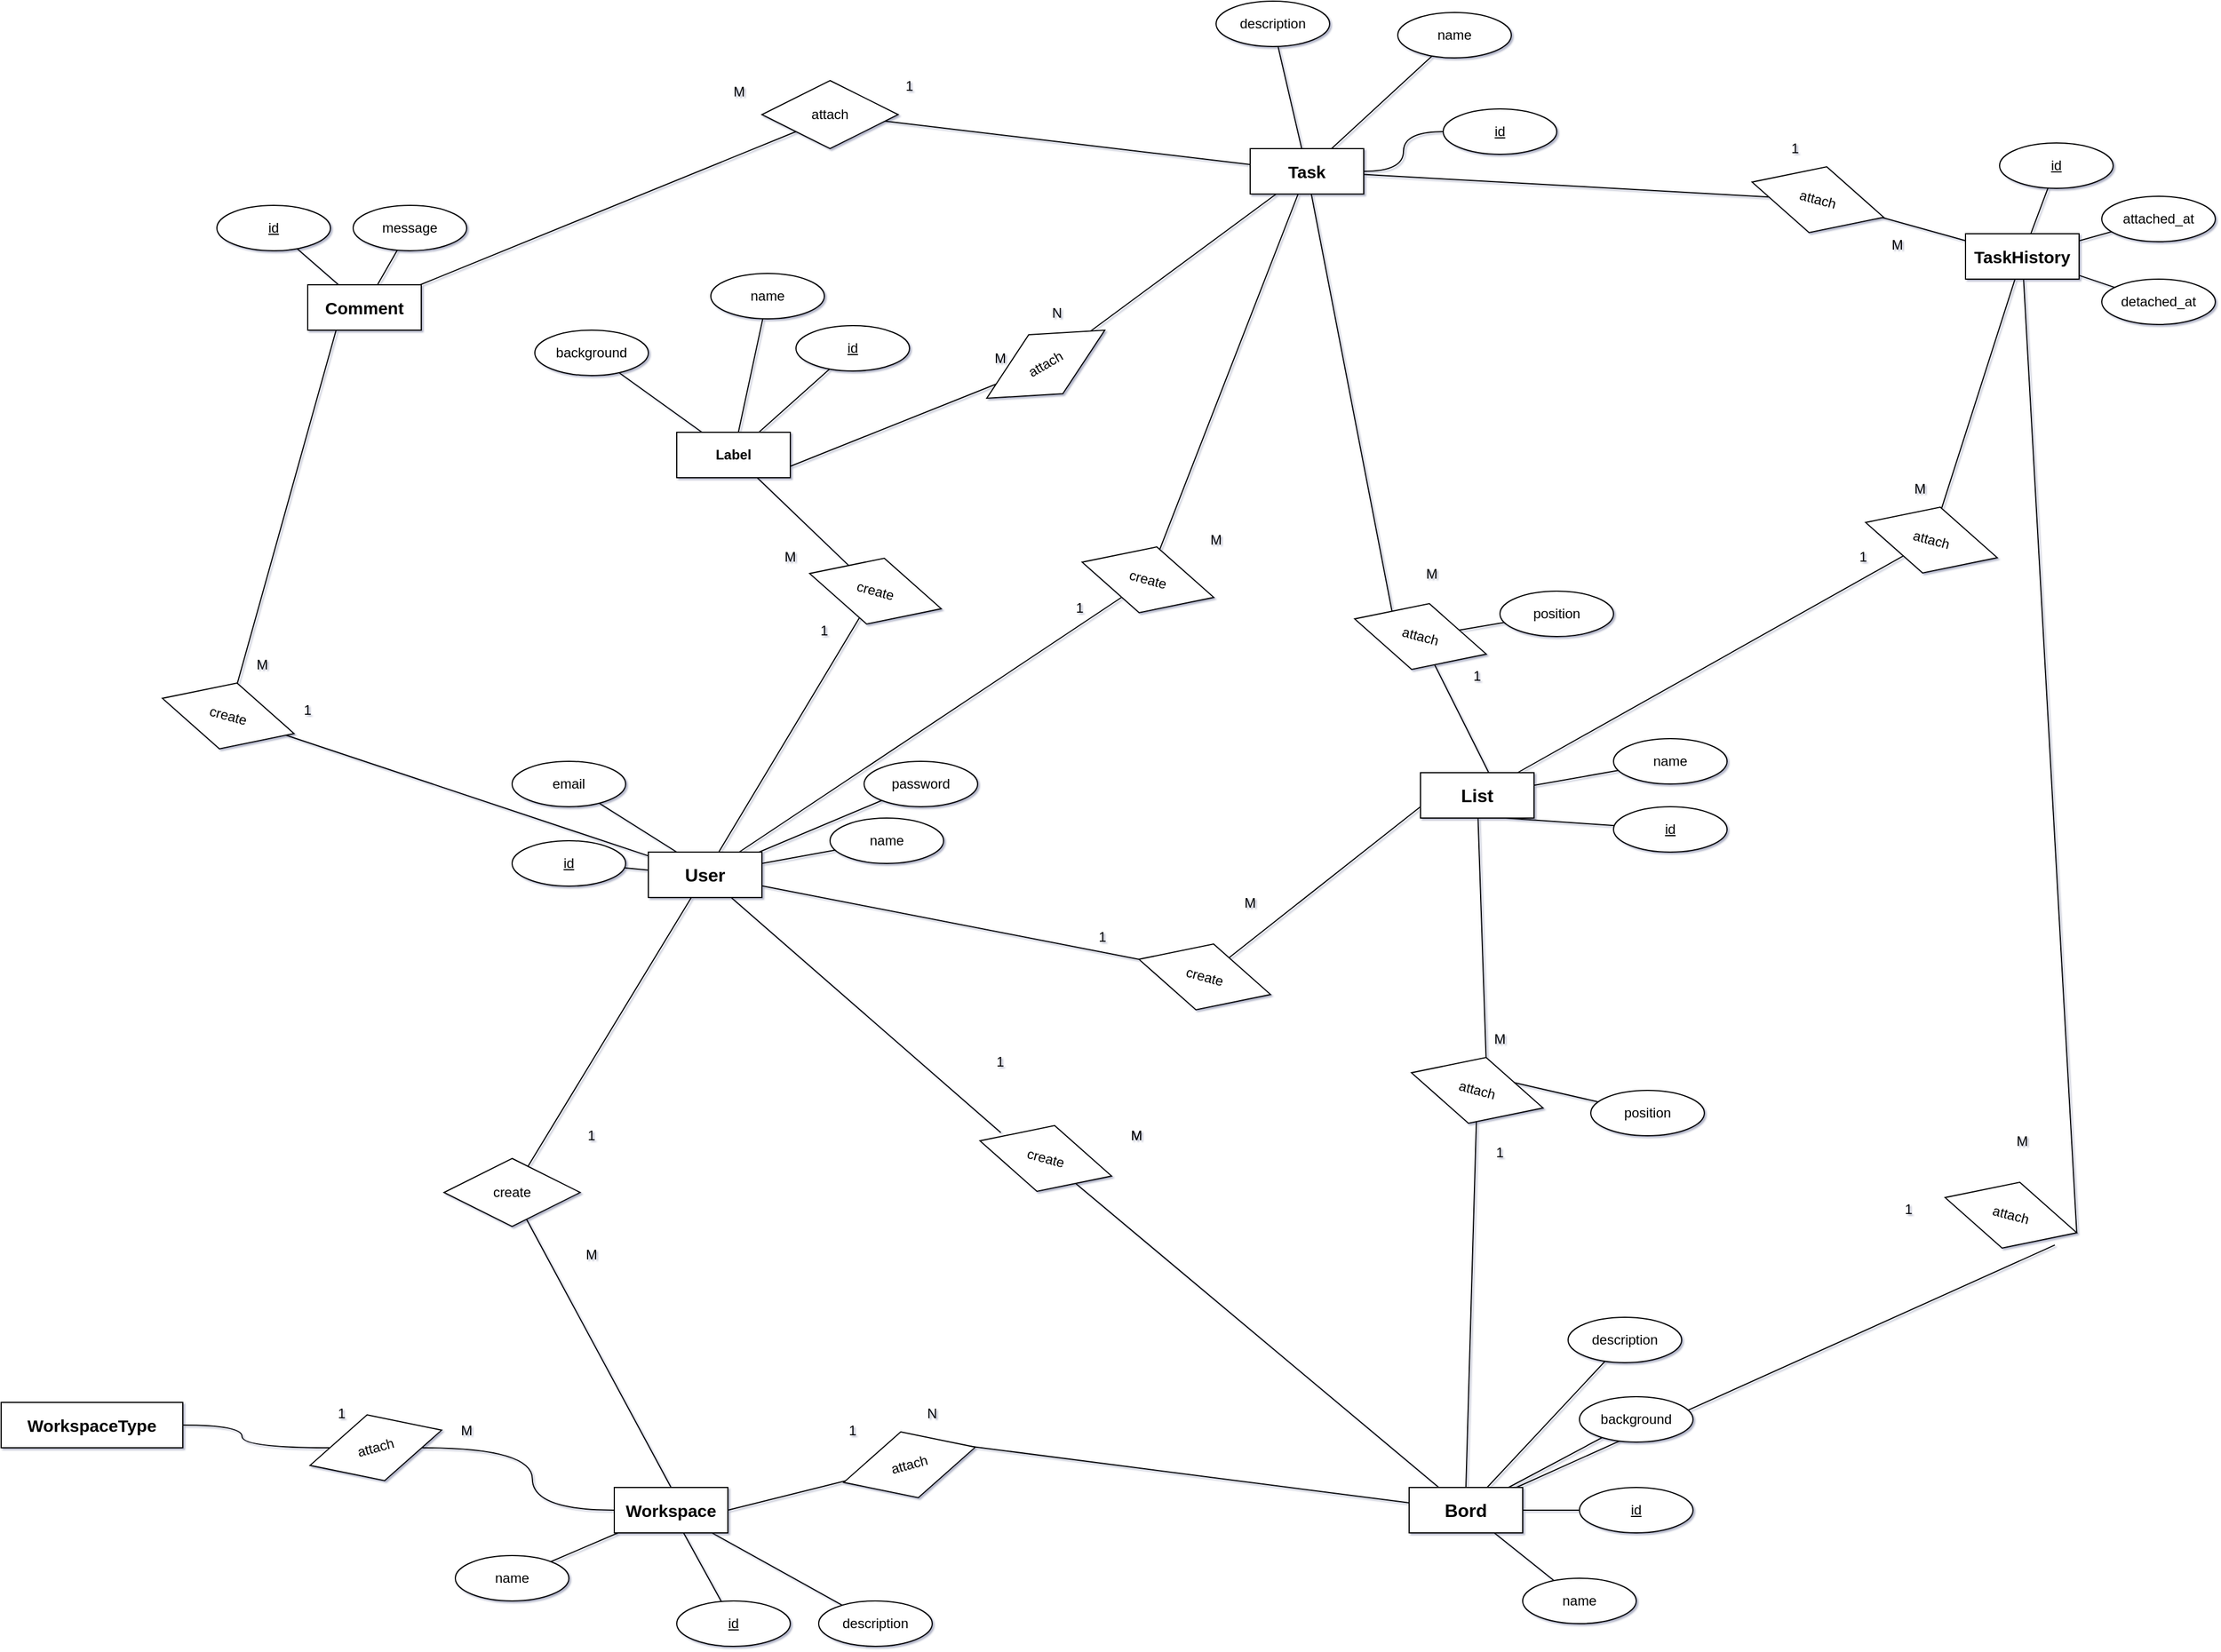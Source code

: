 <mxfile version="20.6.2" type="device"><diagram id="R2lEEEUBdFMjLlhIrx00" name="Page-1"><mxGraphModel dx="5265" dy="3243" grid="1" gridSize="10" guides="1" tooltips="1" connect="1" arrows="1" fold="1" page="1" pageScale="1" pageWidth="1169" pageHeight="827" math="0" shadow="1" extFonts="Permanent Marker^https://fonts.googleapis.com/css?family=Permanent+Marker"><root><mxCell id="0"/><mxCell id="1" parent="0"/><mxCell id="gDHRY61Vkeq6GoDDGQNU-17" style="edgeStyle=none;rounded=0;orthogonalLoop=1;jettySize=auto;html=1;endArrow=none;endFill=0;" parent="1" source="gDHRY61Vkeq6GoDDGQNU-1" target="gDHRY61Vkeq6GoDDGQNU-16" edge="1"><mxGeometry relative="1" as="geometry"/></mxCell><mxCell id="gDHRY61Vkeq6GoDDGQNU-34" style="edgeStyle=none;rounded=0;orthogonalLoop=1;jettySize=auto;html=1;entryX=0.132;entryY=0.304;entryDx=0;entryDy=0;entryPerimeter=0;endArrow=none;endFill=0;" parent="1" source="gDHRY61Vkeq6GoDDGQNU-1" target="gDHRY61Vkeq6GoDDGQNU-33" edge="1"><mxGeometry relative="1" as="geometry"/></mxCell><mxCell id="gDHRY61Vkeq6GoDDGQNU-58" style="edgeStyle=none;rounded=0;orthogonalLoop=1;jettySize=auto;html=1;entryX=0;entryY=0.5;entryDx=0;entryDy=0;endArrow=none;endFill=0;" parent="1" source="gDHRY61Vkeq6GoDDGQNU-1" target="gDHRY61Vkeq6GoDDGQNU-57" edge="1"><mxGeometry relative="1" as="geometry"/></mxCell><mxCell id="gDHRY61Vkeq6GoDDGQNU-113" style="edgeStyle=none;rounded=0;orthogonalLoop=1;jettySize=auto;html=1;endArrow=none;endFill=0;" parent="1" source="gDHRY61Vkeq6GoDDGQNU-1" target="gDHRY61Vkeq6GoDDGQNU-114" edge="1"><mxGeometry relative="1" as="geometry"><mxPoint x="-440" y="-200" as="targetPoint"/></mxGeometry></mxCell><mxCell id="gDHRY61Vkeq6GoDDGQNU-1" value="&lt;b&gt;&lt;font style=&quot;font-size: 16px;&quot;&gt;User&lt;/font&gt;&lt;/b&gt;" style="whiteSpace=wrap;html=1;align=center;" parent="1" vertex="1"><mxGeometry x="-430" y="10" width="100" height="40" as="geometry"/></mxCell><mxCell id="gDHRY61Vkeq6GoDDGQNU-4" style="rounded=0;orthogonalLoop=1;jettySize=auto;html=1;entryX=0.25;entryY=0;entryDx=0;entryDy=0;endArrow=none;endFill=0;" parent="1" source="gDHRY61Vkeq6GoDDGQNU-3" target="gDHRY61Vkeq6GoDDGQNU-1" edge="1"><mxGeometry relative="1" as="geometry"/></mxCell><mxCell id="gDHRY61Vkeq6GoDDGQNU-3" value="email" style="ellipse;whiteSpace=wrap;html=1;align=center;" parent="1" vertex="1"><mxGeometry x="-550" y="-70" width="100" height="40" as="geometry"/></mxCell><mxCell id="gDHRY61Vkeq6GoDDGQNU-6" style="edgeStyle=none;rounded=0;orthogonalLoop=1;jettySize=auto;html=1;endArrow=none;endFill=0;" parent="1" source="gDHRY61Vkeq6GoDDGQNU-5" target="gDHRY61Vkeq6GoDDGQNU-1" edge="1"><mxGeometry relative="1" as="geometry"/></mxCell><mxCell id="gDHRY61Vkeq6GoDDGQNU-5" value="password" style="ellipse;whiteSpace=wrap;html=1;align=center;" parent="1" vertex="1"><mxGeometry x="-240" y="-70" width="100" height="40" as="geometry"/></mxCell><mxCell id="gDHRY61Vkeq6GoDDGQNU-8" style="edgeStyle=none;rounded=0;orthogonalLoop=1;jettySize=auto;html=1;entryX=1;entryY=0.25;entryDx=0;entryDy=0;endArrow=none;endFill=0;" parent="1" source="gDHRY61Vkeq6GoDDGQNU-7" target="gDHRY61Vkeq6GoDDGQNU-1" edge="1"><mxGeometry relative="1" as="geometry"/></mxCell><mxCell id="gDHRY61Vkeq6GoDDGQNU-7" value="name" style="ellipse;whiteSpace=wrap;html=1;align=center;" parent="1" vertex="1"><mxGeometry x="-270" y="-20" width="100" height="40" as="geometry"/></mxCell><mxCell id="gDHRY61Vkeq6GoDDGQNU-22" style="edgeStyle=none;rounded=0;orthogonalLoop=1;jettySize=auto;html=1;endArrow=none;endFill=0;" parent="1" source="gDHRY61Vkeq6GoDDGQNU-12" target="gDHRY61Vkeq6GoDDGQNU-21" edge="1"><mxGeometry relative="1" as="geometry"/></mxCell><mxCell id="sfKvxLZY0GDU8S1XyLTj-14" style="edgeStyle=none;rounded=0;orthogonalLoop=1;jettySize=auto;html=1;endArrow=none;endFill=0;" parent="1" source="gDHRY61Vkeq6GoDDGQNU-12" target="sfKvxLZY0GDU8S1XyLTj-13" edge="1"><mxGeometry relative="1" as="geometry"/></mxCell><mxCell id="AG-apOl9h5L9WACm6tx--6" style="edgeStyle=orthogonalEdgeStyle;curved=1;rounded=0;orthogonalLoop=1;jettySize=auto;html=1;endArrow=none;endFill=0;" edge="1" parent="1" source="gDHRY61Vkeq6GoDDGQNU-12" target="AG-apOl9h5L9WACm6tx--4"><mxGeometry relative="1" as="geometry"/></mxCell><mxCell id="gDHRY61Vkeq6GoDDGQNU-12" value="&lt;font style=&quot;font-size: 15px;&quot;&gt;&lt;b&gt;Workspace&lt;/b&gt;&lt;/font&gt;" style="whiteSpace=wrap;html=1;align=center;" parent="1" vertex="1"><mxGeometry x="-460" y="570" width="100" height="40" as="geometry"/></mxCell><mxCell id="gDHRY61Vkeq6GoDDGQNU-18" style="edgeStyle=none;rounded=0;orthogonalLoop=1;jettySize=auto;html=1;entryX=0.5;entryY=0;entryDx=0;entryDy=0;endArrow=none;endFill=0;" parent="1" source="gDHRY61Vkeq6GoDDGQNU-16" target="gDHRY61Vkeq6GoDDGQNU-12" edge="1"><mxGeometry relative="1" as="geometry"/></mxCell><mxCell id="gDHRY61Vkeq6GoDDGQNU-16" value="create" style="shape=rhombus;perimeter=rhombusPerimeter;whiteSpace=wrap;html=1;align=center;" parent="1" vertex="1"><mxGeometry x="-610" y="280" width="120" height="60" as="geometry"/></mxCell><mxCell id="gDHRY61Vkeq6GoDDGQNU-21" value="name" style="ellipse;whiteSpace=wrap;html=1;align=center;" parent="1" vertex="1"><mxGeometry x="-600" y="630" width="100" height="40" as="geometry"/></mxCell><mxCell id="gDHRY61Vkeq6GoDDGQNU-27" value="M" style="text;html=1;strokeColor=none;fillColor=none;align=center;verticalAlign=middle;whiteSpace=wrap;rounded=0;" parent="1" vertex="1"><mxGeometry x="-510" y="350" width="60" height="30" as="geometry"/></mxCell><mxCell id="gDHRY61Vkeq6GoDDGQNU-28" value="1" style="text;html=1;strokeColor=none;fillColor=none;align=center;verticalAlign=middle;whiteSpace=wrap;rounded=0;" parent="1" vertex="1"><mxGeometry x="-510" y="245" width="60" height="30" as="geometry"/></mxCell><mxCell id="gDHRY61Vkeq6GoDDGQNU-38" style="edgeStyle=none;rounded=0;orthogonalLoop=1;jettySize=auto;html=1;entryX=0.839;entryY=0.364;entryDx=0;entryDy=0;entryPerimeter=0;endArrow=none;endFill=0;" parent="1" source="gDHRY61Vkeq6GoDDGQNU-29" target="gDHRY61Vkeq6GoDDGQNU-37" edge="1"><mxGeometry relative="1" as="geometry"/></mxCell><mxCell id="gDHRY61Vkeq6GoDDGQNU-48" style="edgeStyle=none;rounded=0;orthogonalLoop=1;jettySize=auto;html=1;endArrow=none;endFill=0;" parent="1" source="gDHRY61Vkeq6GoDDGQNU-29" target="gDHRY61Vkeq6GoDDGQNU-47" edge="1"><mxGeometry relative="1" as="geometry"/></mxCell><mxCell id="AG-apOl9h5L9WACm6tx--34" style="edgeStyle=none;rounded=0;orthogonalLoop=1;jettySize=auto;html=1;entryX=0.868;entryY=0.757;entryDx=0;entryDy=0;entryPerimeter=0;endArrow=none;endFill=0;" edge="1" parent="1" source="gDHRY61Vkeq6GoDDGQNU-29" target="AG-apOl9h5L9WACm6tx--33"><mxGeometry relative="1" as="geometry"/></mxCell><mxCell id="gDHRY61Vkeq6GoDDGQNU-29" value="&lt;b&gt;&lt;font style=&quot;font-size: 16px;&quot;&gt;Bord&lt;/font&gt;&lt;/b&gt;" style="whiteSpace=wrap;html=1;align=center;" parent="1" vertex="1"><mxGeometry x="240" y="570" width="100" height="40" as="geometry"/></mxCell><mxCell id="gDHRY61Vkeq6GoDDGQNU-35" style="edgeStyle=none;rounded=0;orthogonalLoop=1;jettySize=auto;html=1;endArrow=none;endFill=0;" parent="1" source="gDHRY61Vkeq6GoDDGQNU-33" target="gDHRY61Vkeq6GoDDGQNU-29" edge="1"><mxGeometry relative="1" as="geometry"/></mxCell><mxCell id="gDHRY61Vkeq6GoDDGQNU-33" value="create" style="shape=rhombus;perimeter=rhombusPerimeter;whiteSpace=wrap;html=1;align=center;rotation=15;" parent="1" vertex="1"><mxGeometry x="-140" y="250" width="120" height="60" as="geometry"/></mxCell><mxCell id="gDHRY61Vkeq6GoDDGQNU-39" style="edgeStyle=none;rounded=0;orthogonalLoop=1;jettySize=auto;html=1;entryX=1;entryY=0.5;entryDx=0;entryDy=0;endArrow=none;endFill=0;" parent="1" source="gDHRY61Vkeq6GoDDGQNU-37" target="gDHRY61Vkeq6GoDDGQNU-12" edge="1"><mxGeometry relative="1" as="geometry"/></mxCell><mxCell id="gDHRY61Vkeq6GoDDGQNU-37" value="attach" style="shape=rhombus;perimeter=rhombusPerimeter;whiteSpace=wrap;html=1;align=center;rotation=-15;" parent="1" vertex="1"><mxGeometry x="-260" y="520" width="120" height="60" as="geometry"/></mxCell><mxCell id="gDHRY61Vkeq6GoDDGQNU-40" value="1" style="text;html=1;strokeColor=none;fillColor=none;align=center;verticalAlign=middle;whiteSpace=wrap;rounded=0;" parent="1" vertex="1"><mxGeometry x="-150" y="180" width="60" height="30" as="geometry"/></mxCell><mxCell id="gDHRY61Vkeq6GoDDGQNU-41" value="M" style="text;html=1;strokeColor=none;fillColor=none;align=center;verticalAlign=middle;whiteSpace=wrap;rounded=0;" parent="1" vertex="1"><mxGeometry x="-30" y="245" width="60" height="30" as="geometry"/></mxCell><mxCell id="gDHRY61Vkeq6GoDDGQNU-42" value="1" style="text;html=1;strokeColor=none;fillColor=none;align=center;verticalAlign=middle;whiteSpace=wrap;rounded=0;" parent="1" vertex="1"><mxGeometry x="-280" y="505" width="60" height="30" as="geometry"/></mxCell><mxCell id="gDHRY61Vkeq6GoDDGQNU-43" value="N" style="text;html=1;strokeColor=none;fillColor=none;align=center;verticalAlign=middle;whiteSpace=wrap;rounded=0;" parent="1" vertex="1"><mxGeometry x="-210" y="490" width="60" height="30" as="geometry"/></mxCell><mxCell id="gDHRY61Vkeq6GoDDGQNU-47" value="name" style="ellipse;whiteSpace=wrap;html=1;align=center;" parent="1" vertex="1"><mxGeometry x="340" y="650" width="100" height="40" as="geometry"/></mxCell><mxCell id="gDHRY61Vkeq6GoDDGQNU-51" style="edgeStyle=none;rounded=0;orthogonalLoop=1;jettySize=auto;html=1;endArrow=none;endFill=0;" parent="1" source="gDHRY61Vkeq6GoDDGQNU-50" target="gDHRY61Vkeq6GoDDGQNU-29" edge="1"><mxGeometry relative="1" as="geometry"/></mxCell><mxCell id="gDHRY61Vkeq6GoDDGQNU-50" value="background" style="ellipse;whiteSpace=wrap;html=1;align=center;" parent="1" vertex="1"><mxGeometry x="390" y="490" width="100" height="40" as="geometry"/></mxCell><mxCell id="gDHRY61Vkeq6GoDDGQNU-53" style="edgeStyle=none;rounded=0;orthogonalLoop=1;jettySize=auto;html=1;endArrow=none;endFill=0;" parent="1" source="gDHRY61Vkeq6GoDDGQNU-52" target="gDHRY61Vkeq6GoDDGQNU-29" edge="1"><mxGeometry relative="1" as="geometry"/></mxCell><mxCell id="gDHRY61Vkeq6GoDDGQNU-52" value="description" style="ellipse;whiteSpace=wrap;html=1;align=center;" parent="1" vertex="1"><mxGeometry x="380" y="420" width="100" height="40" as="geometry"/></mxCell><mxCell id="gDHRY61Vkeq6GoDDGQNU-55" style="edgeStyle=none;rounded=0;orthogonalLoop=1;jettySize=auto;html=1;endArrow=none;endFill=0;" parent="1" source="gDHRY61Vkeq6GoDDGQNU-54" target="gDHRY61Vkeq6GoDDGQNU-12" edge="1"><mxGeometry relative="1" as="geometry"/></mxCell><mxCell id="gDHRY61Vkeq6GoDDGQNU-54" value="description" style="ellipse;whiteSpace=wrap;html=1;align=center;" parent="1" vertex="1"><mxGeometry x="-280" y="670" width="100" height="40" as="geometry"/></mxCell><mxCell id="gDHRY61Vkeq6GoDDGQNU-61" style="edgeStyle=none;rounded=0;orthogonalLoop=1;jettySize=auto;html=1;entryX=0.5;entryY=0;entryDx=0;entryDy=0;endArrow=none;endFill=0;" parent="1" source="gDHRY61Vkeq6GoDDGQNU-56" target="gDHRY61Vkeq6GoDDGQNU-60" edge="1"><mxGeometry relative="1" as="geometry"/></mxCell><mxCell id="AG-apOl9h5L9WACm6tx--18" style="edgeStyle=none;rounded=0;orthogonalLoop=1;jettySize=auto;html=1;endArrow=none;endFill=0;" edge="1" parent="1" source="gDHRY61Vkeq6GoDDGQNU-56" target="AG-apOl9h5L9WACm6tx--19"><mxGeometry relative="1" as="geometry"><mxPoint x="540" y="-250" as="targetPoint"/></mxGeometry></mxCell><mxCell id="gDHRY61Vkeq6GoDDGQNU-56" value="&lt;b&gt;&lt;font style=&quot;font-size: 16px;&quot;&gt;List&lt;/font&gt;&lt;/b&gt;" style="whiteSpace=wrap;html=1;align=center;" parent="1" vertex="1"><mxGeometry x="250" y="-60" width="100" height="40" as="geometry"/></mxCell><mxCell id="gDHRY61Vkeq6GoDDGQNU-59" style="edgeStyle=none;rounded=0;orthogonalLoop=1;jettySize=auto;html=1;entryX=0;entryY=0.75;entryDx=0;entryDy=0;endArrow=none;endFill=0;" parent="1" source="gDHRY61Vkeq6GoDDGQNU-57" target="gDHRY61Vkeq6GoDDGQNU-56" edge="1"><mxGeometry relative="1" as="geometry"/></mxCell><mxCell id="gDHRY61Vkeq6GoDDGQNU-57" value="create" style="shape=rhombus;perimeter=rhombusPerimeter;whiteSpace=wrap;html=1;align=center;rotation=15;" parent="1" vertex="1"><mxGeometry y="90" width="120" height="60" as="geometry"/></mxCell><mxCell id="gDHRY61Vkeq6GoDDGQNU-62" style="edgeStyle=none;rounded=0;orthogonalLoop=1;jettySize=auto;html=1;entryX=0.5;entryY=0;entryDx=0;entryDy=0;endArrow=none;endFill=0;" parent="1" source="gDHRY61Vkeq6GoDDGQNU-60" target="gDHRY61Vkeq6GoDDGQNU-29" edge="1"><mxGeometry relative="1" as="geometry"/></mxCell><mxCell id="gDHRY61Vkeq6GoDDGQNU-60" value="attach" style="shape=rhombus;perimeter=rhombusPerimeter;whiteSpace=wrap;html=1;align=center;rotation=15;" parent="1" vertex="1"><mxGeometry x="240" y="190" width="120" height="60" as="geometry"/></mxCell><mxCell id="gDHRY61Vkeq6GoDDGQNU-63" value="M" style="text;html=1;strokeColor=none;fillColor=none;align=center;verticalAlign=middle;whiteSpace=wrap;rounded=0;" parent="1" vertex="1"><mxGeometry x="290" y="160" width="60" height="30" as="geometry"/></mxCell><mxCell id="gDHRY61Vkeq6GoDDGQNU-64" value="1" style="text;html=1;strokeColor=none;fillColor=none;align=center;verticalAlign=middle;whiteSpace=wrap;rounded=0;" parent="1" vertex="1"><mxGeometry x="290" y="260" width="60" height="30" as="geometry"/></mxCell><mxCell id="gDHRY61Vkeq6GoDDGQNU-65" value="M" style="text;html=1;strokeColor=none;fillColor=none;align=center;verticalAlign=middle;whiteSpace=wrap;rounded=0;" parent="1" vertex="1"><mxGeometry x="-30" y="245" width="60" height="30" as="geometry"/></mxCell><mxCell id="gDHRY61Vkeq6GoDDGQNU-66" value="1" style="text;html=1;strokeColor=none;fillColor=none;align=center;verticalAlign=middle;whiteSpace=wrap;rounded=0;" parent="1" vertex="1"><mxGeometry x="-60" y="70" width="60" height="30" as="geometry"/></mxCell><mxCell id="gDHRY61Vkeq6GoDDGQNU-67" value="M" style="text;html=1;strokeColor=none;fillColor=none;align=center;verticalAlign=middle;whiteSpace=wrap;rounded=0;" parent="1" vertex="1"><mxGeometry x="70" y="40" width="60" height="30" as="geometry"/></mxCell><mxCell id="gDHRY61Vkeq6GoDDGQNU-75" style="edgeStyle=none;rounded=0;orthogonalLoop=1;jettySize=auto;html=1;endArrow=none;endFill=0;" parent="1" source="gDHRY61Vkeq6GoDDGQNU-70" target="gDHRY61Vkeq6GoDDGQNU-56" edge="1"><mxGeometry relative="1" as="geometry"/></mxCell><mxCell id="gDHRY61Vkeq6GoDDGQNU-70" value="name" style="ellipse;whiteSpace=wrap;html=1;align=center;" parent="1" vertex="1"><mxGeometry x="420" y="-90" width="100" height="40" as="geometry"/></mxCell><mxCell id="gDHRY61Vkeq6GoDDGQNU-72" style="edgeStyle=none;rounded=0;orthogonalLoop=1;jettySize=auto;html=1;entryX=1;entryY=0;entryDx=0;entryDy=0;endArrow=none;endFill=0;" parent="1" source="gDHRY61Vkeq6GoDDGQNU-71" target="gDHRY61Vkeq6GoDDGQNU-60" edge="1"><mxGeometry relative="1" as="geometry"/></mxCell><mxCell id="gDHRY61Vkeq6GoDDGQNU-71" value="position" style="ellipse;whiteSpace=wrap;html=1;align=center;" parent="1" vertex="1"><mxGeometry x="400" y="220" width="100" height="40" as="geometry"/></mxCell><mxCell id="gDHRY61Vkeq6GoDDGQNU-83" style="edgeStyle=none;rounded=0;orthogonalLoop=1;jettySize=auto;html=1;entryX=0;entryY=0;entryDx=0;entryDy=0;endArrow=none;endFill=0;" parent="1" source="gDHRY61Vkeq6GoDDGQNU-79" target="gDHRY61Vkeq6GoDDGQNU-82" edge="1"><mxGeometry relative="1" as="geometry"/></mxCell><mxCell id="gDHRY61Vkeq6GoDDGQNU-144" style="edgeStyle=none;rounded=0;orthogonalLoop=1;jettySize=auto;html=1;endArrow=none;endFill=0;" parent="1" source="gDHRY61Vkeq6GoDDGQNU-79" target="gDHRY61Vkeq6GoDDGQNU-143" edge="1"><mxGeometry relative="1" as="geometry"/></mxCell><mxCell id="sfKvxLZY0GDU8S1XyLTj-6" style="edgeStyle=orthogonalEdgeStyle;curved=1;rounded=0;orthogonalLoop=1;jettySize=auto;html=1;endArrow=none;endFill=0;" parent="1" source="gDHRY61Vkeq6GoDDGQNU-79" target="sfKvxLZY0GDU8S1XyLTj-5" edge="1"><mxGeometry relative="1" as="geometry"/></mxCell><mxCell id="AG-apOl9h5L9WACm6tx--23" style="edgeStyle=none;rounded=0;orthogonalLoop=1;jettySize=auto;html=1;endArrow=none;endFill=0;" edge="1" parent="1" source="gDHRY61Vkeq6GoDDGQNU-79" target="AG-apOl9h5L9WACm6tx--21"><mxGeometry relative="1" as="geometry"/></mxCell><mxCell id="gDHRY61Vkeq6GoDDGQNU-79" value="&lt;b&gt;&lt;font style=&quot;font-size: 15px;&quot;&gt;Task&lt;/font&gt;&lt;/b&gt;" style="whiteSpace=wrap;html=1;align=center;" parent="1" vertex="1"><mxGeometry x="100" y="-610" width="100" height="40" as="geometry"/></mxCell><mxCell id="gDHRY61Vkeq6GoDDGQNU-84" style="edgeStyle=none;rounded=0;orthogonalLoop=1;jettySize=auto;html=1;entryX=0.601;entryY=0;entryDx=0;entryDy=0;entryPerimeter=0;endArrow=none;endFill=0;" parent="1" source="gDHRY61Vkeq6GoDDGQNU-82" target="gDHRY61Vkeq6GoDDGQNU-56" edge="1"><mxGeometry relative="1" as="geometry"/></mxCell><mxCell id="gDHRY61Vkeq6GoDDGQNU-82" value="attach" style="shape=rhombus;perimeter=rhombusPerimeter;whiteSpace=wrap;html=1;align=center;rotation=15;" parent="1" vertex="1"><mxGeometry x="190" y="-210" width="120" height="60" as="geometry"/></mxCell><mxCell id="gDHRY61Vkeq6GoDDGQNU-86" style="edgeStyle=none;rounded=0;orthogonalLoop=1;jettySize=auto;html=1;endArrow=none;endFill=0;" parent="1" source="gDHRY61Vkeq6GoDDGQNU-85" target="gDHRY61Vkeq6GoDDGQNU-82" edge="1"><mxGeometry relative="1" as="geometry"/></mxCell><mxCell id="gDHRY61Vkeq6GoDDGQNU-85" value="position" style="ellipse;whiteSpace=wrap;html=1;align=center;" parent="1" vertex="1"><mxGeometry x="320" y="-220" width="100" height="40" as="geometry"/></mxCell><mxCell id="gDHRY61Vkeq6GoDDGQNU-88" style="edgeStyle=none;rounded=0;orthogonalLoop=1;jettySize=auto;html=1;endArrow=none;endFill=0;" parent="1" source="gDHRY61Vkeq6GoDDGQNU-87" target="gDHRY61Vkeq6GoDDGQNU-1" edge="1"><mxGeometry relative="1" as="geometry"/></mxCell><mxCell id="gDHRY61Vkeq6GoDDGQNU-89" style="edgeStyle=none;rounded=0;orthogonalLoop=1;jettySize=auto;html=1;endArrow=none;endFill=0;" parent="1" source="gDHRY61Vkeq6GoDDGQNU-87" target="gDHRY61Vkeq6GoDDGQNU-79" edge="1"><mxGeometry relative="1" as="geometry"/></mxCell><mxCell id="gDHRY61Vkeq6GoDDGQNU-87" value="create" style="shape=rhombus;perimeter=rhombusPerimeter;whiteSpace=wrap;html=1;align=center;rotation=15;" parent="1" vertex="1"><mxGeometry x="-50" y="-260" width="120" height="60" as="geometry"/></mxCell><mxCell id="gDHRY61Vkeq6GoDDGQNU-90" value="M" style="text;html=1;strokeColor=none;fillColor=none;align=center;verticalAlign=middle;whiteSpace=wrap;rounded=0;" parent="1" vertex="1"><mxGeometry x="40" y="-280" width="60" height="30" as="geometry"/></mxCell><mxCell id="gDHRY61Vkeq6GoDDGQNU-91" value="1" style="text;html=1;strokeColor=none;fillColor=none;align=center;verticalAlign=middle;whiteSpace=wrap;rounded=0;" parent="1" vertex="1"><mxGeometry x="-80" y="-220" width="60" height="30" as="geometry"/></mxCell><mxCell id="gDHRY61Vkeq6GoDDGQNU-93" style="edgeStyle=none;rounded=0;orthogonalLoop=1;jettySize=auto;html=1;endArrow=none;endFill=0;" parent="1" source="gDHRY61Vkeq6GoDDGQNU-92" target="gDHRY61Vkeq6GoDDGQNU-79" edge="1"><mxGeometry relative="1" as="geometry"/></mxCell><mxCell id="gDHRY61Vkeq6GoDDGQNU-92" value="name" style="ellipse;whiteSpace=wrap;html=1;align=center;" parent="1" vertex="1"><mxGeometry x="230" y="-730" width="100" height="40" as="geometry"/></mxCell><mxCell id="gDHRY61Vkeq6GoDDGQNU-99" style="edgeStyle=none;rounded=0;orthogonalLoop=1;jettySize=auto;html=1;endArrow=none;endFill=0;" parent="1" source="gDHRY61Vkeq6GoDDGQNU-98" target="gDHRY61Vkeq6GoDDGQNU-79" edge="1"><mxGeometry relative="1" as="geometry"/></mxCell><mxCell id="gDHRY61Vkeq6GoDDGQNU-98" value="description" style="ellipse;whiteSpace=wrap;html=1;align=center;" parent="1" vertex="1"><mxGeometry x="70" y="-740" width="100" height="40" as="geometry"/></mxCell><mxCell id="gDHRY61Vkeq6GoDDGQNU-100" value="M" style="text;html=1;strokeColor=none;fillColor=none;align=center;verticalAlign=middle;whiteSpace=wrap;rounded=0;" parent="1" vertex="1"><mxGeometry x="230" y="-250" width="60" height="30" as="geometry"/></mxCell><mxCell id="gDHRY61Vkeq6GoDDGQNU-101" value="1" style="text;html=1;strokeColor=none;fillColor=none;align=center;verticalAlign=middle;whiteSpace=wrap;rounded=0;" parent="1" vertex="1"><mxGeometry x="270" y="-160" width="60" height="30" as="geometry"/></mxCell><mxCell id="gDHRY61Vkeq6GoDDGQNU-139" style="edgeStyle=none;rounded=0;orthogonalLoop=1;jettySize=auto;html=1;entryX=0;entryY=1;entryDx=0;entryDy=0;endArrow=none;endFill=0;" parent="1" source="gDHRY61Vkeq6GoDDGQNU-102" target="gDHRY61Vkeq6GoDDGQNU-138" edge="1"><mxGeometry relative="1" as="geometry"/></mxCell><mxCell id="gDHRY61Vkeq6GoDDGQNU-102" value="&lt;b&gt;&lt;font style=&quot;font-size: 15px;&quot;&gt;Comment&lt;/font&gt;&lt;/b&gt;" style="whiteSpace=wrap;html=1;align=center;" parent="1" vertex="1"><mxGeometry x="-730" y="-490" width="100" height="40" as="geometry"/></mxCell><mxCell id="gDHRY61Vkeq6GoDDGQNU-103" value="&lt;b&gt;Label&lt;/b&gt;" style="whiteSpace=wrap;html=1;align=center;" parent="1" vertex="1"><mxGeometry x="-405" y="-360" width="100" height="40" as="geometry"/></mxCell><mxCell id="gDHRY61Vkeq6GoDDGQNU-110" style="edgeStyle=none;rounded=0;orthogonalLoop=1;jettySize=auto;html=1;endArrow=none;endFill=0;" parent="1" source="gDHRY61Vkeq6GoDDGQNU-106" target="gDHRY61Vkeq6GoDDGQNU-102" edge="1"><mxGeometry relative="1" as="geometry"/></mxCell><mxCell id="gDHRY61Vkeq6GoDDGQNU-106" value="message" style="ellipse;whiteSpace=wrap;html=1;align=center;" parent="1" vertex="1"><mxGeometry x="-690" y="-560" width="100" height="40" as="geometry"/></mxCell><mxCell id="gDHRY61Vkeq6GoDDGQNU-111" style="edgeStyle=none;rounded=0;orthogonalLoop=1;jettySize=auto;html=1;endArrow=none;endFill=0;" parent="1" source="sfKvxLZY0GDU8S1XyLTj-1" target="gDHRY61Vkeq6GoDDGQNU-102" edge="1"><mxGeometry relative="1" as="geometry"/></mxCell><mxCell id="gDHRY61Vkeq6GoDDGQNU-115" style="edgeStyle=none;rounded=0;orthogonalLoop=1;jettySize=auto;html=1;entryX=0.25;entryY=1;entryDx=0;entryDy=0;endArrow=none;endFill=0;" parent="1" source="gDHRY61Vkeq6GoDDGQNU-114" target="gDHRY61Vkeq6GoDDGQNU-102" edge="1"><mxGeometry relative="1" as="geometry"/></mxCell><mxCell id="gDHRY61Vkeq6GoDDGQNU-114" value="create" style="shape=rhombus;perimeter=rhombusPerimeter;whiteSpace=wrap;html=1;align=center;rotation=15;" parent="1" vertex="1"><mxGeometry x="-860" y="-140" width="120" height="60" as="geometry"/></mxCell><mxCell id="gDHRY61Vkeq6GoDDGQNU-116" value="M" style="text;html=1;strokeColor=none;fillColor=none;align=center;verticalAlign=middle;whiteSpace=wrap;rounded=0;" parent="1" vertex="1"><mxGeometry x="-800" y="-170" width="60" height="30" as="geometry"/></mxCell><mxCell id="gDHRY61Vkeq6GoDDGQNU-125" style="edgeStyle=none;rounded=0;orthogonalLoop=1;jettySize=auto;html=1;endArrow=none;endFill=0;" parent="1" source="gDHRY61Vkeq6GoDDGQNU-127" target="gDHRY61Vkeq6GoDDGQNU-103" edge="1"><mxGeometry relative="1" as="geometry"><mxPoint x="-339.216" y="-440.071" as="sourcePoint"/></mxGeometry></mxCell><mxCell id="gDHRY61Vkeq6GoDDGQNU-130" style="edgeStyle=none;rounded=0;orthogonalLoop=1;jettySize=auto;html=1;endArrow=none;endFill=0;" parent="1" source="AG-apOl9h5L9WACm6tx--9" target="gDHRY61Vkeq6GoDDGQNU-103" edge="1"><mxGeometry relative="1" as="geometry"><mxPoint x="-277.19" y="-402.077" as="sourcePoint"/></mxGeometry></mxCell><mxCell id="gDHRY61Vkeq6GoDDGQNU-127" value="name" style="ellipse;whiteSpace=wrap;html=1;align=center;" parent="1" vertex="1"><mxGeometry x="-375" y="-500" width="100" height="40" as="geometry"/></mxCell><mxCell id="gDHRY61Vkeq6GoDDGQNU-129" style="edgeStyle=none;rounded=0;orthogonalLoop=1;jettySize=auto;html=1;endArrow=none;endFill=0;" parent="1" source="gDHRY61Vkeq6GoDDGQNU-128" target="gDHRY61Vkeq6GoDDGQNU-103" edge="1"><mxGeometry relative="1" as="geometry"/></mxCell><mxCell id="gDHRY61Vkeq6GoDDGQNU-128" value="background" style="ellipse;whiteSpace=wrap;html=1;align=center;" parent="1" vertex="1"><mxGeometry x="-530" y="-450" width="100" height="40" as="geometry"/></mxCell><mxCell id="gDHRY61Vkeq6GoDDGQNU-132" style="edgeStyle=none;rounded=0;orthogonalLoop=1;jettySize=auto;html=1;endArrow=none;endFill=0;" parent="1" source="gDHRY61Vkeq6GoDDGQNU-131" target="gDHRY61Vkeq6GoDDGQNU-1" edge="1"><mxGeometry relative="1" as="geometry"/></mxCell><mxCell id="gDHRY61Vkeq6GoDDGQNU-133" style="edgeStyle=none;rounded=0;orthogonalLoop=1;jettySize=auto;html=1;endArrow=none;endFill=0;" parent="1" source="gDHRY61Vkeq6GoDDGQNU-131" target="gDHRY61Vkeq6GoDDGQNU-103" edge="1"><mxGeometry relative="1" as="geometry"/></mxCell><mxCell id="gDHRY61Vkeq6GoDDGQNU-131" value="create" style="shape=rhombus;perimeter=rhombusPerimeter;whiteSpace=wrap;html=1;align=center;rotation=15;" parent="1" vertex="1"><mxGeometry x="-290" y="-250" width="120" height="60" as="geometry"/></mxCell><mxCell id="gDHRY61Vkeq6GoDDGQNU-134" value="1" style="text;html=1;strokeColor=none;fillColor=none;align=center;verticalAlign=middle;whiteSpace=wrap;rounded=0;" parent="1" vertex="1"><mxGeometry x="-760" y="-130" width="60" height="30" as="geometry"/></mxCell><mxCell id="gDHRY61Vkeq6GoDDGQNU-135" value="1" style="text;html=1;strokeColor=none;fillColor=none;align=center;verticalAlign=middle;whiteSpace=wrap;rounded=0;" parent="1" vertex="1"><mxGeometry x="-305" y="-200" width="60" height="30" as="geometry"/></mxCell><mxCell id="gDHRY61Vkeq6GoDDGQNU-136" value="M" style="text;html=1;strokeColor=none;fillColor=none;align=center;verticalAlign=middle;whiteSpace=wrap;rounded=0;" parent="1" vertex="1"><mxGeometry x="-335" y="-265" width="60" height="30" as="geometry"/></mxCell><mxCell id="gDHRY61Vkeq6GoDDGQNU-140" style="edgeStyle=none;rounded=0;orthogonalLoop=1;jettySize=auto;html=1;endArrow=none;endFill=0;" parent="1" source="gDHRY61Vkeq6GoDDGQNU-138" target="gDHRY61Vkeq6GoDDGQNU-79" edge="1"><mxGeometry relative="1" as="geometry"/></mxCell><mxCell id="gDHRY61Vkeq6GoDDGQNU-138" value="attach" style="shape=rhombus;perimeter=rhombusPerimeter;whiteSpace=wrap;html=1;align=center;rotation=0;" parent="1" vertex="1"><mxGeometry x="-330" y="-670" width="120" height="60" as="geometry"/></mxCell><mxCell id="gDHRY61Vkeq6GoDDGQNU-141" value="1" style="text;html=1;strokeColor=none;fillColor=none;align=center;verticalAlign=middle;whiteSpace=wrap;rounded=0;" parent="1" vertex="1"><mxGeometry x="-230" y="-680" width="60" height="30" as="geometry"/></mxCell><mxCell id="gDHRY61Vkeq6GoDDGQNU-142" value="M" style="text;html=1;strokeColor=none;fillColor=none;align=center;verticalAlign=middle;whiteSpace=wrap;rounded=0;" parent="1" vertex="1"><mxGeometry x="-380" y="-675" width="60" height="30" as="geometry"/></mxCell><mxCell id="gDHRY61Vkeq6GoDDGQNU-145" style="edgeStyle=none;rounded=0;orthogonalLoop=1;jettySize=auto;html=1;entryX=1;entryY=0.75;entryDx=0;entryDy=0;endArrow=none;endFill=0;" parent="1" source="gDHRY61Vkeq6GoDDGQNU-143" target="gDHRY61Vkeq6GoDDGQNU-103" edge="1"><mxGeometry relative="1" as="geometry"/></mxCell><mxCell id="gDHRY61Vkeq6GoDDGQNU-143" value="attach" style="shape=rhombus;perimeter=rhombusPerimeter;whiteSpace=wrap;html=1;align=center;rotation=-30;" parent="1" vertex="1"><mxGeometry x="-140" y="-450" width="120" height="60" as="geometry"/></mxCell><mxCell id="gDHRY61Vkeq6GoDDGQNU-146" value="M" style="text;html=1;strokeColor=none;fillColor=none;align=center;verticalAlign=middle;whiteSpace=wrap;rounded=0;" parent="1" vertex="1"><mxGeometry x="-150" y="-440" width="60" height="30" as="geometry"/></mxCell><mxCell id="gDHRY61Vkeq6GoDDGQNU-147" value="N" style="text;html=1;strokeColor=none;fillColor=none;align=center;verticalAlign=middle;whiteSpace=wrap;rounded=0;" parent="1" vertex="1"><mxGeometry x="-100" y="-480" width="60" height="30" as="geometry"/></mxCell><mxCell id="sfKvxLZY0GDU8S1XyLTj-1" value="id" style="ellipse;whiteSpace=wrap;html=1;align=center;fontStyle=4;" parent="1" vertex="1"><mxGeometry x="-810" y="-560" width="100" height="40" as="geometry"/></mxCell><mxCell id="sfKvxLZY0GDU8S1XyLTj-5" value="id" style="ellipse;whiteSpace=wrap;html=1;align=center;fontStyle=4;" parent="1" vertex="1"><mxGeometry x="270" y="-645" width="100" height="40" as="geometry"/></mxCell><mxCell id="sfKvxLZY0GDU8S1XyLTj-9" style="rounded=0;orthogonalLoop=1;jettySize=auto;html=1;entryX=0.75;entryY=1;entryDx=0;entryDy=0;endArrow=none;endFill=0;" parent="1" source="sfKvxLZY0GDU8S1XyLTj-8" target="gDHRY61Vkeq6GoDDGQNU-56" edge="1"><mxGeometry relative="1" as="geometry"/></mxCell><mxCell id="sfKvxLZY0GDU8S1XyLTj-8" value="id" style="ellipse;whiteSpace=wrap;html=1;align=center;fontStyle=4;" parent="1" vertex="1"><mxGeometry x="420" y="-30" width="100" height="40" as="geometry"/></mxCell><mxCell id="sfKvxLZY0GDU8S1XyLTj-11" value="" style="edgeStyle=none;rounded=0;orthogonalLoop=1;jettySize=auto;html=1;endArrow=none;endFill=0;" parent="1" source="sfKvxLZY0GDU8S1XyLTj-10" target="gDHRY61Vkeq6GoDDGQNU-29" edge="1"><mxGeometry relative="1" as="geometry"/></mxCell><mxCell id="sfKvxLZY0GDU8S1XyLTj-10" value="id" style="ellipse;whiteSpace=wrap;html=1;align=center;fontStyle=4;" parent="1" vertex="1"><mxGeometry x="390" y="570" width="100" height="40" as="geometry"/></mxCell><mxCell id="sfKvxLZY0GDU8S1XyLTj-13" value="id" style="ellipse;whiteSpace=wrap;html=1;align=center;fontStyle=4;" parent="1" vertex="1"><mxGeometry x="-405" y="670" width="100" height="40" as="geometry"/></mxCell><mxCell id="sfKvxLZY0GDU8S1XyLTj-17" style="edgeStyle=none;rounded=0;orthogonalLoop=1;jettySize=auto;html=1;endArrow=none;endFill=0;" parent="1" source="sfKvxLZY0GDU8S1XyLTj-15" target="gDHRY61Vkeq6GoDDGQNU-1" edge="1"><mxGeometry relative="1" as="geometry"/></mxCell><mxCell id="sfKvxLZY0GDU8S1XyLTj-15" value="id" style="ellipse;whiteSpace=wrap;html=1;align=center;fontStyle=4;" parent="1" vertex="1"><mxGeometry x="-550" width="100" height="40" as="geometry"/></mxCell><mxCell id="AG-apOl9h5L9WACm6tx--2" value="&lt;font style=&quot;font-size: 15px;&quot;&gt;&lt;b&gt;WorkspaceType&lt;/b&gt;&lt;/font&gt;" style="whiteSpace=wrap;html=1;align=center;" vertex="1" parent="1"><mxGeometry x="-1000" y="495" width="160" height="40" as="geometry"/></mxCell><mxCell id="AG-apOl9h5L9WACm6tx--5" style="edgeStyle=orthogonalEdgeStyle;rounded=0;orthogonalLoop=1;jettySize=auto;html=1;endArrow=none;endFill=0;curved=1;" edge="1" parent="1" source="AG-apOl9h5L9WACm6tx--4" target="AG-apOl9h5L9WACm6tx--2"><mxGeometry relative="1" as="geometry"/></mxCell><mxCell id="AG-apOl9h5L9WACm6tx--4" value="attach" style="shape=rhombus;perimeter=rhombusPerimeter;whiteSpace=wrap;html=1;align=center;rotation=-15;" vertex="1" parent="1"><mxGeometry x="-730" y="505" width="120" height="60" as="geometry"/></mxCell><mxCell id="AG-apOl9h5L9WACm6tx--7" value="M" style="text;html=1;strokeColor=none;fillColor=none;align=center;verticalAlign=middle;whiteSpace=wrap;rounded=0;" vertex="1" parent="1"><mxGeometry x="-620" y="505" width="60" height="30" as="geometry"/></mxCell><mxCell id="AG-apOl9h5L9WACm6tx--8" value="1" style="text;html=1;strokeColor=none;fillColor=none;align=center;verticalAlign=middle;whiteSpace=wrap;rounded=0;" vertex="1" parent="1"><mxGeometry x="-730" y="490" width="60" height="30" as="geometry"/></mxCell><mxCell id="AG-apOl9h5L9WACm6tx--9" value="id" style="ellipse;whiteSpace=wrap;html=1;align=center;fontStyle=4;" vertex="1" parent="1"><mxGeometry x="-300" y="-454" width="100" height="40" as="geometry"/></mxCell><mxCell id="AG-apOl9h5L9WACm6tx--22" style="edgeStyle=none;rounded=0;orthogonalLoop=1;jettySize=auto;html=1;endArrow=none;endFill=0;" edge="1" parent="1" source="AG-apOl9h5L9WACm6tx--13" target="AG-apOl9h5L9WACm6tx--21"><mxGeometry relative="1" as="geometry"/></mxCell><mxCell id="AG-apOl9h5L9WACm6tx--35" style="edgeStyle=none;rounded=0;orthogonalLoop=1;jettySize=auto;html=1;entryX=1;entryY=0.5;entryDx=0;entryDy=0;endArrow=none;endFill=0;" edge="1" parent="1" source="AG-apOl9h5L9WACm6tx--13" target="AG-apOl9h5L9WACm6tx--33"><mxGeometry relative="1" as="geometry"/></mxCell><mxCell id="AG-apOl9h5L9WACm6tx--13" value="&lt;b&gt;&lt;font style=&quot;font-size: 15px;&quot;&gt;TaskHistory&lt;/font&gt;&lt;/b&gt;" style="whiteSpace=wrap;html=1;align=center;" vertex="1" parent="1"><mxGeometry x="730" y="-535" width="100" height="40" as="geometry"/></mxCell><mxCell id="AG-apOl9h5L9WACm6tx--31" style="edgeStyle=none;rounded=0;orthogonalLoop=1;jettySize=auto;html=1;endArrow=none;endFill=0;" edge="1" parent="1" source="AG-apOl9h5L9WACm6tx--14" target="AG-apOl9h5L9WACm6tx--13"><mxGeometry relative="1" as="geometry"/></mxCell><mxCell id="AG-apOl9h5L9WACm6tx--14" value="id" style="ellipse;whiteSpace=wrap;html=1;align=center;fontStyle=4;" vertex="1" parent="1"><mxGeometry x="760" y="-615" width="100" height="40" as="geometry"/></mxCell><mxCell id="AG-apOl9h5L9WACm6tx--29" style="edgeStyle=none;rounded=0;orthogonalLoop=1;jettySize=auto;html=1;endArrow=none;endFill=0;" edge="1" parent="1" source="AG-apOl9h5L9WACm6tx--15" target="AG-apOl9h5L9WACm6tx--13"><mxGeometry relative="1" as="geometry"/></mxCell><mxCell id="AG-apOl9h5L9WACm6tx--15" value="attached_at" style="ellipse;whiteSpace=wrap;html=1;align=center;" vertex="1" parent="1"><mxGeometry x="850" y="-568" width="100" height="40" as="geometry"/></mxCell><mxCell id="AG-apOl9h5L9WACm6tx--20" style="edgeStyle=none;rounded=0;orthogonalLoop=1;jettySize=auto;html=1;endArrow=none;endFill=0;" edge="1" parent="1" source="AG-apOl9h5L9WACm6tx--19" target="AG-apOl9h5L9WACm6tx--13"><mxGeometry relative="1" as="geometry"/></mxCell><mxCell id="AG-apOl9h5L9WACm6tx--19" value="attach" style="shape=rhombus;perimeter=rhombusPerimeter;whiteSpace=wrap;html=1;align=center;rotation=15;" vertex="1" parent="1"><mxGeometry x="640" y="-295" width="120" height="60" as="geometry"/></mxCell><mxCell id="AG-apOl9h5L9WACm6tx--21" value="attach" style="shape=rhombus;perimeter=rhombusPerimeter;whiteSpace=wrap;html=1;align=center;rotation=15;" vertex="1" parent="1"><mxGeometry x="540" y="-595" width="120" height="60" as="geometry"/></mxCell><mxCell id="AG-apOl9h5L9WACm6tx--24" value="M" style="text;html=1;strokeColor=none;fillColor=none;align=center;verticalAlign=middle;whiteSpace=wrap;rounded=0;" vertex="1" parent="1"><mxGeometry x="660" y="-325" width="60" height="30" as="geometry"/></mxCell><mxCell id="AG-apOl9h5L9WACm6tx--25" value="1" style="text;html=1;strokeColor=none;fillColor=none;align=center;verticalAlign=middle;whiteSpace=wrap;rounded=0;" vertex="1" parent="1"><mxGeometry x="610" y="-265" width="60" height="30" as="geometry"/></mxCell><mxCell id="AG-apOl9h5L9WACm6tx--26" value="M" style="text;html=1;strokeColor=none;fillColor=none;align=center;verticalAlign=middle;whiteSpace=wrap;rounded=0;" vertex="1" parent="1"><mxGeometry x="640" y="-540" width="60" height="30" as="geometry"/></mxCell><mxCell id="AG-apOl9h5L9WACm6tx--27" value="1" style="text;html=1;strokeColor=none;fillColor=none;align=center;verticalAlign=middle;whiteSpace=wrap;rounded=0;" vertex="1" parent="1"><mxGeometry x="550" y="-625" width="60" height="30" as="geometry"/></mxCell><mxCell id="AG-apOl9h5L9WACm6tx--30" style="edgeStyle=none;rounded=0;orthogonalLoop=1;jettySize=auto;html=1;endArrow=none;endFill=0;" edge="1" parent="1" source="AG-apOl9h5L9WACm6tx--28" target="AG-apOl9h5L9WACm6tx--13"><mxGeometry relative="1" as="geometry"/></mxCell><mxCell id="AG-apOl9h5L9WACm6tx--28" value="detached_at" style="ellipse;whiteSpace=wrap;html=1;align=center;" vertex="1" parent="1"><mxGeometry x="850" y="-495" width="100" height="40" as="geometry"/></mxCell><mxCell id="AG-apOl9h5L9WACm6tx--33" value="attach" style="shape=rhombus;perimeter=rhombusPerimeter;whiteSpace=wrap;html=1;align=center;rotation=15;" vertex="1" parent="1"><mxGeometry x="710" y="300" width="120" height="60" as="geometry"/></mxCell><mxCell id="AG-apOl9h5L9WACm6tx--36" value="M" style="text;html=1;strokeColor=none;fillColor=none;align=center;verticalAlign=middle;whiteSpace=wrap;rounded=0;" vertex="1" parent="1"><mxGeometry x="750" y="250" width="60" height="30" as="geometry"/></mxCell><mxCell id="AG-apOl9h5L9WACm6tx--37" value="1" style="text;html=1;strokeColor=none;fillColor=none;align=center;verticalAlign=middle;whiteSpace=wrap;rounded=0;" vertex="1" parent="1"><mxGeometry x="650" y="310" width="60" height="30" as="geometry"/></mxCell></root></mxGraphModel></diagram></mxfile>